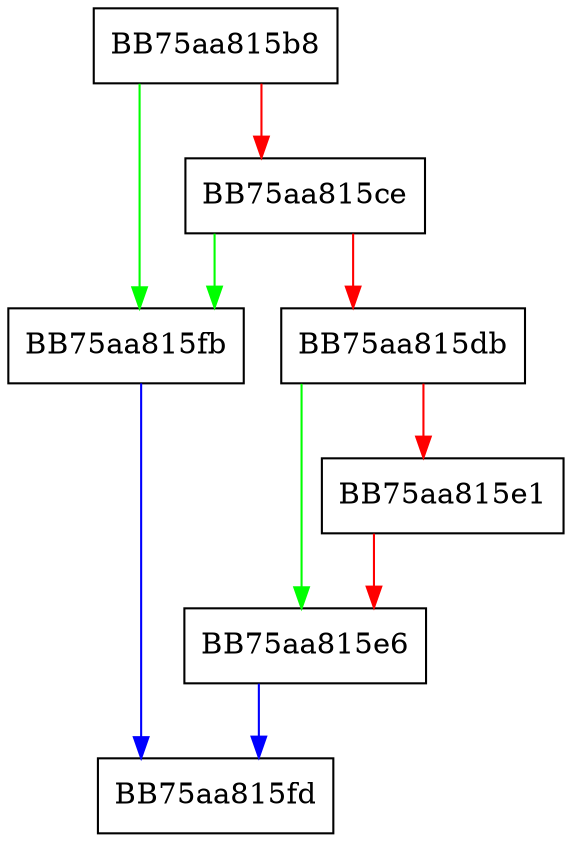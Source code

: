 digraph borrow_tmp_space {
  node [shape="box"];
  graph [splines=ortho];
  BB75aa815b8 -> BB75aa815fb [color="green"];
  BB75aa815b8 -> BB75aa815ce [color="red"];
  BB75aa815ce -> BB75aa815fb [color="green"];
  BB75aa815ce -> BB75aa815db [color="red"];
  BB75aa815db -> BB75aa815e6 [color="green"];
  BB75aa815db -> BB75aa815e1 [color="red"];
  BB75aa815e1 -> BB75aa815e6 [color="red"];
  BB75aa815e6 -> BB75aa815fd [color="blue"];
  BB75aa815fb -> BB75aa815fd [color="blue"];
}